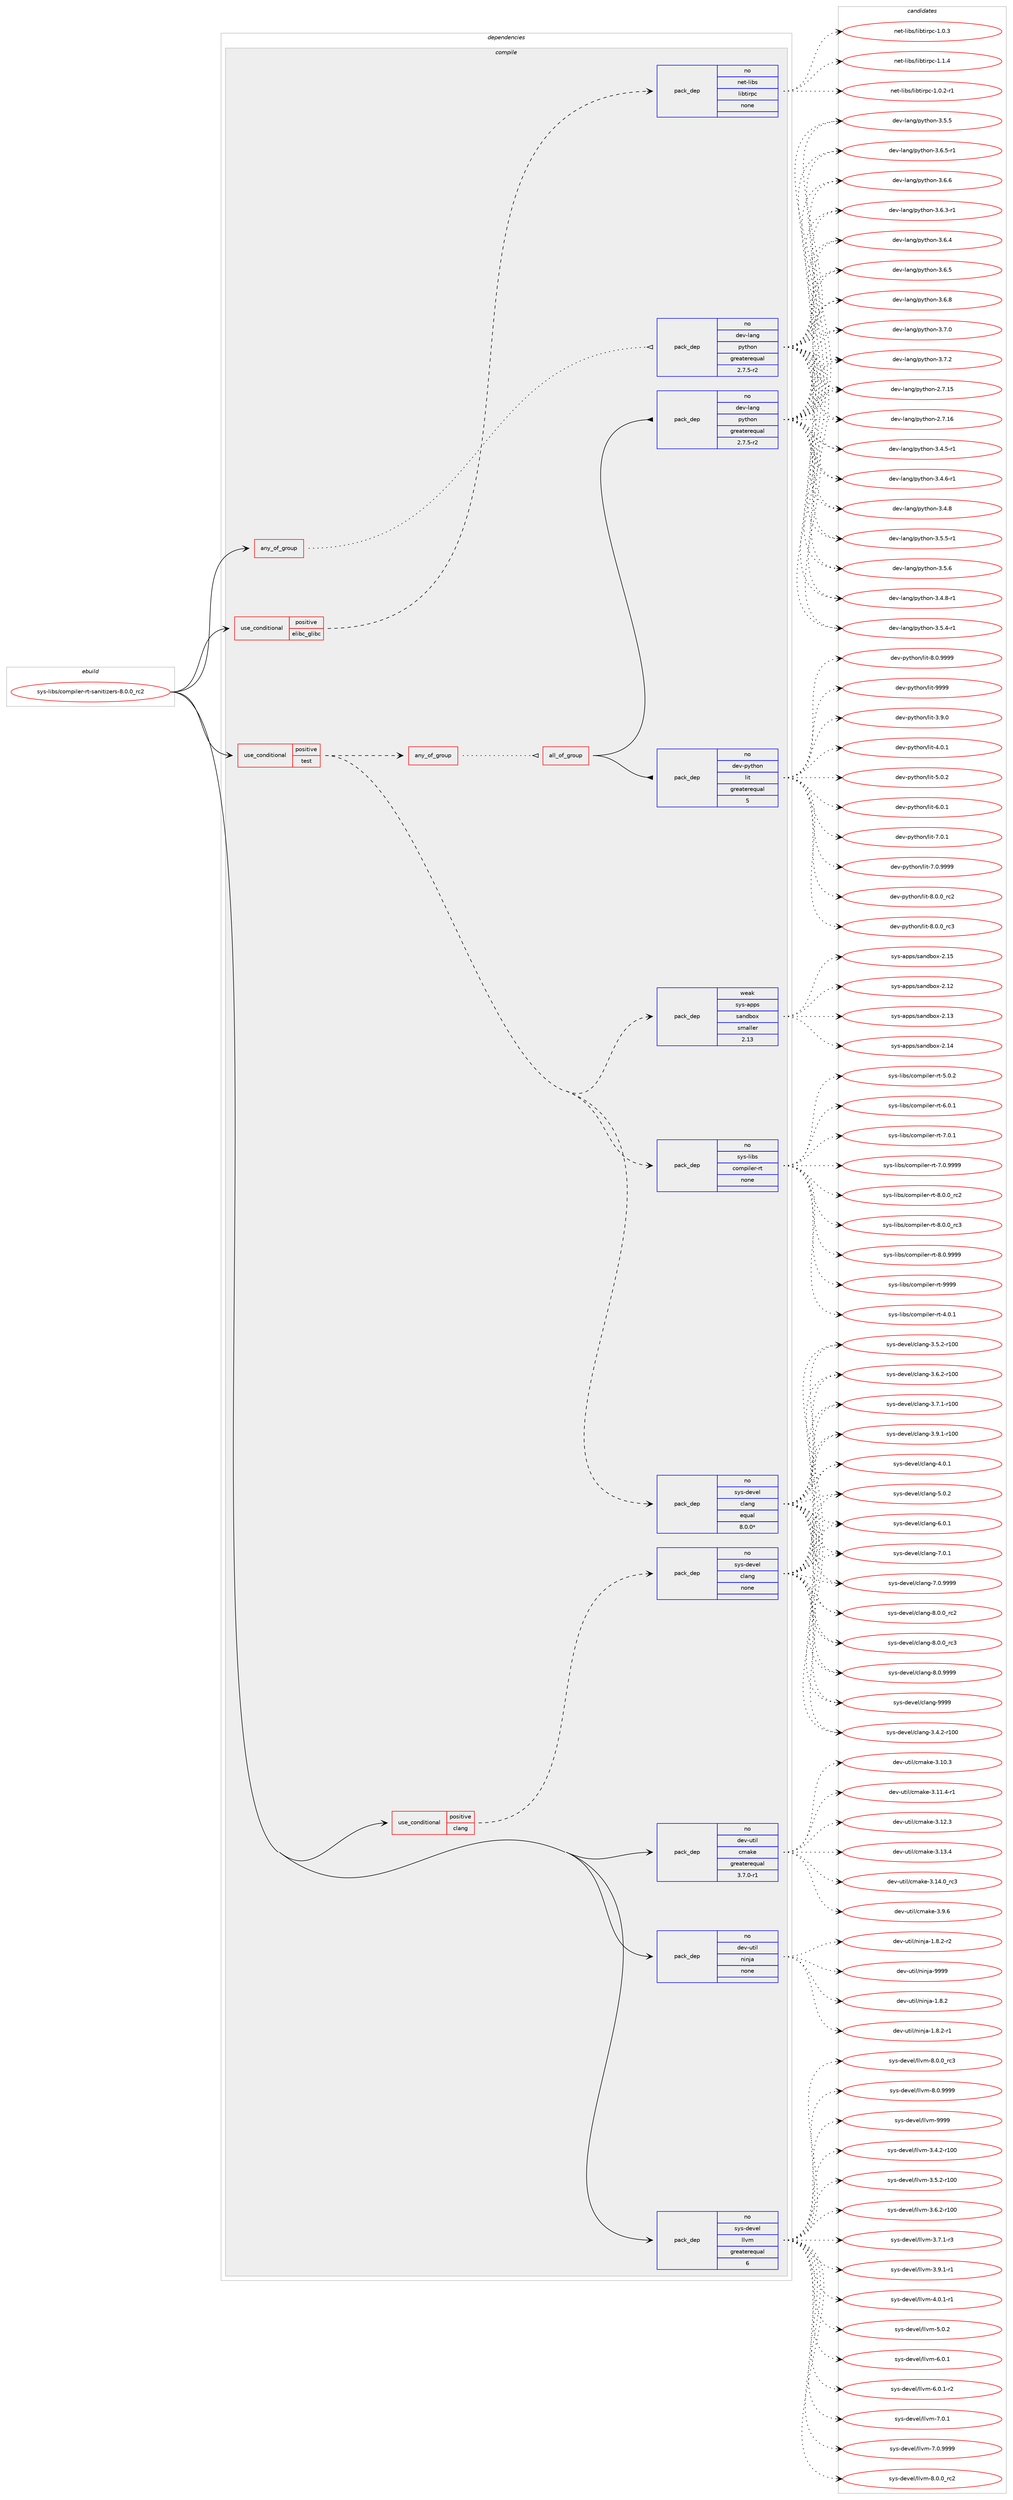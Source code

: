 digraph prolog {

# *************
# Graph options
# *************

newrank=true;
concentrate=true;
compound=true;
graph [rankdir=LR,fontname=Helvetica,fontsize=10,ranksep=1.5];#, ranksep=2.5, nodesep=0.2];
edge  [arrowhead=vee];
node  [fontname=Helvetica,fontsize=10];

# **********
# The ebuild
# **********

subgraph cluster_leftcol {
color=gray;
rank=same;
label=<<i>ebuild</i>>;
id [label="sys-libs/compiler-rt-sanitizers-8.0.0_rc2", color=red, width=4, href="../sys-libs/compiler-rt-sanitizers-8.0.0_rc2.svg"];
}

# ****************
# The dependencies
# ****************

subgraph cluster_midcol {
color=gray;
label=<<i>dependencies</i>>;
subgraph cluster_compile {
fillcolor="#eeeeee";
style=filled;
label=<<i>compile</i>>;
subgraph any27636 {
dependency1736494 [label=<<TABLE BORDER="0" CELLBORDER="1" CELLSPACING="0" CELLPADDING="4"><TR><TD CELLPADDING="10">any_of_group</TD></TR></TABLE>>, shape=none, color=red];subgraph pack1246460 {
dependency1736495 [label=<<TABLE BORDER="0" CELLBORDER="1" CELLSPACING="0" CELLPADDING="4" WIDTH="220"><TR><TD ROWSPAN="6" CELLPADDING="30">pack_dep</TD></TR><TR><TD WIDTH="110">no</TD></TR><TR><TD>dev-lang</TD></TR><TR><TD>python</TD></TR><TR><TD>greaterequal</TD></TR><TR><TD>2.7.5-r2</TD></TR></TABLE>>, shape=none, color=blue];
}
dependency1736494:e -> dependency1736495:w [weight=20,style="dotted",arrowhead="oinv"];
}
id:e -> dependency1736494:w [weight=20,style="solid",arrowhead="vee"];
subgraph cond461467 {
dependency1736496 [label=<<TABLE BORDER="0" CELLBORDER="1" CELLSPACING="0" CELLPADDING="4"><TR><TD ROWSPAN="3" CELLPADDING="10">use_conditional</TD></TR><TR><TD>positive</TD></TR><TR><TD>clang</TD></TR></TABLE>>, shape=none, color=red];
subgraph pack1246461 {
dependency1736497 [label=<<TABLE BORDER="0" CELLBORDER="1" CELLSPACING="0" CELLPADDING="4" WIDTH="220"><TR><TD ROWSPAN="6" CELLPADDING="30">pack_dep</TD></TR><TR><TD WIDTH="110">no</TD></TR><TR><TD>sys-devel</TD></TR><TR><TD>clang</TD></TR><TR><TD>none</TD></TR><TR><TD></TD></TR></TABLE>>, shape=none, color=blue];
}
dependency1736496:e -> dependency1736497:w [weight=20,style="dashed",arrowhead="vee"];
}
id:e -> dependency1736496:w [weight=20,style="solid",arrowhead="vee"];
subgraph cond461468 {
dependency1736498 [label=<<TABLE BORDER="0" CELLBORDER="1" CELLSPACING="0" CELLPADDING="4"><TR><TD ROWSPAN="3" CELLPADDING="10">use_conditional</TD></TR><TR><TD>positive</TD></TR><TR><TD>elibc_glibc</TD></TR></TABLE>>, shape=none, color=red];
subgraph pack1246462 {
dependency1736499 [label=<<TABLE BORDER="0" CELLBORDER="1" CELLSPACING="0" CELLPADDING="4" WIDTH="220"><TR><TD ROWSPAN="6" CELLPADDING="30">pack_dep</TD></TR><TR><TD WIDTH="110">no</TD></TR><TR><TD>net-libs</TD></TR><TR><TD>libtirpc</TD></TR><TR><TD>none</TD></TR><TR><TD></TD></TR></TABLE>>, shape=none, color=blue];
}
dependency1736498:e -> dependency1736499:w [weight=20,style="dashed",arrowhead="vee"];
}
id:e -> dependency1736498:w [weight=20,style="solid",arrowhead="vee"];
subgraph cond461469 {
dependency1736500 [label=<<TABLE BORDER="0" CELLBORDER="1" CELLSPACING="0" CELLPADDING="4"><TR><TD ROWSPAN="3" CELLPADDING="10">use_conditional</TD></TR><TR><TD>positive</TD></TR><TR><TD>test</TD></TR></TABLE>>, shape=none, color=red];
subgraph pack1246463 {
dependency1736501 [label=<<TABLE BORDER="0" CELLBORDER="1" CELLSPACING="0" CELLPADDING="4" WIDTH="220"><TR><TD ROWSPAN="6" CELLPADDING="30">pack_dep</TD></TR><TR><TD WIDTH="110">weak</TD></TR><TR><TD>sys-apps</TD></TR><TR><TD>sandbox</TD></TR><TR><TD>smaller</TD></TR><TR><TD>2.13</TD></TR></TABLE>>, shape=none, color=blue];
}
dependency1736500:e -> dependency1736501:w [weight=20,style="dashed",arrowhead="vee"];
subgraph any27637 {
dependency1736502 [label=<<TABLE BORDER="0" CELLBORDER="1" CELLSPACING="0" CELLPADDING="4"><TR><TD CELLPADDING="10">any_of_group</TD></TR></TABLE>>, shape=none, color=red];subgraph all934 {
dependency1736503 [label=<<TABLE BORDER="0" CELLBORDER="1" CELLSPACING="0" CELLPADDING="4"><TR><TD CELLPADDING="10">all_of_group</TD></TR></TABLE>>, shape=none, color=red];subgraph pack1246464 {
dependency1736504 [label=<<TABLE BORDER="0" CELLBORDER="1" CELLSPACING="0" CELLPADDING="4" WIDTH="220"><TR><TD ROWSPAN="6" CELLPADDING="30">pack_dep</TD></TR><TR><TD WIDTH="110">no</TD></TR><TR><TD>dev-lang</TD></TR><TR><TD>python</TD></TR><TR><TD>greaterequal</TD></TR><TR><TD>2.7.5-r2</TD></TR></TABLE>>, shape=none, color=blue];
}
dependency1736503:e -> dependency1736504:w [weight=20,style="solid",arrowhead="inv"];
subgraph pack1246465 {
dependency1736505 [label=<<TABLE BORDER="0" CELLBORDER="1" CELLSPACING="0" CELLPADDING="4" WIDTH="220"><TR><TD ROWSPAN="6" CELLPADDING="30">pack_dep</TD></TR><TR><TD WIDTH="110">no</TD></TR><TR><TD>dev-python</TD></TR><TR><TD>lit</TD></TR><TR><TD>greaterequal</TD></TR><TR><TD>5</TD></TR></TABLE>>, shape=none, color=blue];
}
dependency1736503:e -> dependency1736505:w [weight=20,style="solid",arrowhead="inv"];
}
dependency1736502:e -> dependency1736503:w [weight=20,style="dotted",arrowhead="oinv"];
}
dependency1736500:e -> dependency1736502:w [weight=20,style="dashed",arrowhead="vee"];
subgraph pack1246466 {
dependency1736506 [label=<<TABLE BORDER="0" CELLBORDER="1" CELLSPACING="0" CELLPADDING="4" WIDTH="220"><TR><TD ROWSPAN="6" CELLPADDING="30">pack_dep</TD></TR><TR><TD WIDTH="110">no</TD></TR><TR><TD>sys-devel</TD></TR><TR><TD>clang</TD></TR><TR><TD>equal</TD></TR><TR><TD>8.0.0*</TD></TR></TABLE>>, shape=none, color=blue];
}
dependency1736500:e -> dependency1736506:w [weight=20,style="dashed",arrowhead="vee"];
subgraph pack1246467 {
dependency1736507 [label=<<TABLE BORDER="0" CELLBORDER="1" CELLSPACING="0" CELLPADDING="4" WIDTH="220"><TR><TD ROWSPAN="6" CELLPADDING="30">pack_dep</TD></TR><TR><TD WIDTH="110">no</TD></TR><TR><TD>sys-libs</TD></TR><TR><TD>compiler-rt</TD></TR><TR><TD>none</TD></TR><TR><TD></TD></TR></TABLE>>, shape=none, color=blue];
}
dependency1736500:e -> dependency1736507:w [weight=20,style="dashed",arrowhead="vee"];
}
id:e -> dependency1736500:w [weight=20,style="solid",arrowhead="vee"];
subgraph pack1246468 {
dependency1736508 [label=<<TABLE BORDER="0" CELLBORDER="1" CELLSPACING="0" CELLPADDING="4" WIDTH="220"><TR><TD ROWSPAN="6" CELLPADDING="30">pack_dep</TD></TR><TR><TD WIDTH="110">no</TD></TR><TR><TD>dev-util</TD></TR><TR><TD>cmake</TD></TR><TR><TD>greaterequal</TD></TR><TR><TD>3.7.0-r1</TD></TR></TABLE>>, shape=none, color=blue];
}
id:e -> dependency1736508:w [weight=20,style="solid",arrowhead="vee"];
subgraph pack1246469 {
dependency1736509 [label=<<TABLE BORDER="0" CELLBORDER="1" CELLSPACING="0" CELLPADDING="4" WIDTH="220"><TR><TD ROWSPAN="6" CELLPADDING="30">pack_dep</TD></TR><TR><TD WIDTH="110">no</TD></TR><TR><TD>dev-util</TD></TR><TR><TD>ninja</TD></TR><TR><TD>none</TD></TR><TR><TD></TD></TR></TABLE>>, shape=none, color=blue];
}
id:e -> dependency1736509:w [weight=20,style="solid",arrowhead="vee"];
subgraph pack1246470 {
dependency1736510 [label=<<TABLE BORDER="0" CELLBORDER="1" CELLSPACING="0" CELLPADDING="4" WIDTH="220"><TR><TD ROWSPAN="6" CELLPADDING="30">pack_dep</TD></TR><TR><TD WIDTH="110">no</TD></TR><TR><TD>sys-devel</TD></TR><TR><TD>llvm</TD></TR><TR><TD>greaterequal</TD></TR><TR><TD>6</TD></TR></TABLE>>, shape=none, color=blue];
}
id:e -> dependency1736510:w [weight=20,style="solid",arrowhead="vee"];
}
subgraph cluster_compileandrun {
fillcolor="#eeeeee";
style=filled;
label=<<i>compile and run</i>>;
}
subgraph cluster_run {
fillcolor="#eeeeee";
style=filled;
label=<<i>run</i>>;
}
}

# **************
# The candidates
# **************

subgraph cluster_choices {
rank=same;
color=gray;
label=<<i>candidates</i>>;

subgraph choice1246460 {
color=black;
nodesep=1;
choice10010111845108971101034711212111610411111045504655464953 [label="dev-lang/python-2.7.15", color=red, width=4,href="../dev-lang/python-2.7.15.svg"];
choice10010111845108971101034711212111610411111045504655464954 [label="dev-lang/python-2.7.16", color=red, width=4,href="../dev-lang/python-2.7.16.svg"];
choice1001011184510897110103471121211161041111104551465246534511449 [label="dev-lang/python-3.4.5-r1", color=red, width=4,href="../dev-lang/python-3.4.5-r1.svg"];
choice1001011184510897110103471121211161041111104551465246544511449 [label="dev-lang/python-3.4.6-r1", color=red, width=4,href="../dev-lang/python-3.4.6-r1.svg"];
choice100101118451089711010347112121116104111110455146524656 [label="dev-lang/python-3.4.8", color=red, width=4,href="../dev-lang/python-3.4.8.svg"];
choice1001011184510897110103471121211161041111104551465246564511449 [label="dev-lang/python-3.4.8-r1", color=red, width=4,href="../dev-lang/python-3.4.8-r1.svg"];
choice1001011184510897110103471121211161041111104551465346524511449 [label="dev-lang/python-3.5.4-r1", color=red, width=4,href="../dev-lang/python-3.5.4-r1.svg"];
choice100101118451089711010347112121116104111110455146534653 [label="dev-lang/python-3.5.5", color=red, width=4,href="../dev-lang/python-3.5.5.svg"];
choice1001011184510897110103471121211161041111104551465346534511449 [label="dev-lang/python-3.5.5-r1", color=red, width=4,href="../dev-lang/python-3.5.5-r1.svg"];
choice100101118451089711010347112121116104111110455146534654 [label="dev-lang/python-3.5.6", color=red, width=4,href="../dev-lang/python-3.5.6.svg"];
choice1001011184510897110103471121211161041111104551465446514511449 [label="dev-lang/python-3.6.3-r1", color=red, width=4,href="../dev-lang/python-3.6.3-r1.svg"];
choice100101118451089711010347112121116104111110455146544652 [label="dev-lang/python-3.6.4", color=red, width=4,href="../dev-lang/python-3.6.4.svg"];
choice100101118451089711010347112121116104111110455146544653 [label="dev-lang/python-3.6.5", color=red, width=4,href="../dev-lang/python-3.6.5.svg"];
choice1001011184510897110103471121211161041111104551465446534511449 [label="dev-lang/python-3.6.5-r1", color=red, width=4,href="../dev-lang/python-3.6.5-r1.svg"];
choice100101118451089711010347112121116104111110455146544654 [label="dev-lang/python-3.6.6", color=red, width=4,href="../dev-lang/python-3.6.6.svg"];
choice100101118451089711010347112121116104111110455146544656 [label="dev-lang/python-3.6.8", color=red, width=4,href="../dev-lang/python-3.6.8.svg"];
choice100101118451089711010347112121116104111110455146554648 [label="dev-lang/python-3.7.0", color=red, width=4,href="../dev-lang/python-3.7.0.svg"];
choice100101118451089711010347112121116104111110455146554650 [label="dev-lang/python-3.7.2", color=red, width=4,href="../dev-lang/python-3.7.2.svg"];
dependency1736495:e -> choice10010111845108971101034711212111610411111045504655464953:w [style=dotted,weight="100"];
dependency1736495:e -> choice10010111845108971101034711212111610411111045504655464954:w [style=dotted,weight="100"];
dependency1736495:e -> choice1001011184510897110103471121211161041111104551465246534511449:w [style=dotted,weight="100"];
dependency1736495:e -> choice1001011184510897110103471121211161041111104551465246544511449:w [style=dotted,weight="100"];
dependency1736495:e -> choice100101118451089711010347112121116104111110455146524656:w [style=dotted,weight="100"];
dependency1736495:e -> choice1001011184510897110103471121211161041111104551465246564511449:w [style=dotted,weight="100"];
dependency1736495:e -> choice1001011184510897110103471121211161041111104551465346524511449:w [style=dotted,weight="100"];
dependency1736495:e -> choice100101118451089711010347112121116104111110455146534653:w [style=dotted,weight="100"];
dependency1736495:e -> choice1001011184510897110103471121211161041111104551465346534511449:w [style=dotted,weight="100"];
dependency1736495:e -> choice100101118451089711010347112121116104111110455146534654:w [style=dotted,weight="100"];
dependency1736495:e -> choice1001011184510897110103471121211161041111104551465446514511449:w [style=dotted,weight="100"];
dependency1736495:e -> choice100101118451089711010347112121116104111110455146544652:w [style=dotted,weight="100"];
dependency1736495:e -> choice100101118451089711010347112121116104111110455146544653:w [style=dotted,weight="100"];
dependency1736495:e -> choice1001011184510897110103471121211161041111104551465446534511449:w [style=dotted,weight="100"];
dependency1736495:e -> choice100101118451089711010347112121116104111110455146544654:w [style=dotted,weight="100"];
dependency1736495:e -> choice100101118451089711010347112121116104111110455146544656:w [style=dotted,weight="100"];
dependency1736495:e -> choice100101118451089711010347112121116104111110455146554648:w [style=dotted,weight="100"];
dependency1736495:e -> choice100101118451089711010347112121116104111110455146554650:w [style=dotted,weight="100"];
}
subgraph choice1246461 {
color=black;
nodesep=1;
choice1151211154510010111810110847991089711010345514652465045114494848 [label="sys-devel/clang-3.4.2-r100", color=red, width=4,href="../sys-devel/clang-3.4.2-r100.svg"];
choice1151211154510010111810110847991089711010345514653465045114494848 [label="sys-devel/clang-3.5.2-r100", color=red, width=4,href="../sys-devel/clang-3.5.2-r100.svg"];
choice1151211154510010111810110847991089711010345514654465045114494848 [label="sys-devel/clang-3.6.2-r100", color=red, width=4,href="../sys-devel/clang-3.6.2-r100.svg"];
choice1151211154510010111810110847991089711010345514655464945114494848 [label="sys-devel/clang-3.7.1-r100", color=red, width=4,href="../sys-devel/clang-3.7.1-r100.svg"];
choice1151211154510010111810110847991089711010345514657464945114494848 [label="sys-devel/clang-3.9.1-r100", color=red, width=4,href="../sys-devel/clang-3.9.1-r100.svg"];
choice11512111545100101118101108479910897110103455246484649 [label="sys-devel/clang-4.0.1", color=red, width=4,href="../sys-devel/clang-4.0.1.svg"];
choice11512111545100101118101108479910897110103455346484650 [label="sys-devel/clang-5.0.2", color=red, width=4,href="../sys-devel/clang-5.0.2.svg"];
choice11512111545100101118101108479910897110103455446484649 [label="sys-devel/clang-6.0.1", color=red, width=4,href="../sys-devel/clang-6.0.1.svg"];
choice11512111545100101118101108479910897110103455546484649 [label="sys-devel/clang-7.0.1", color=red, width=4,href="../sys-devel/clang-7.0.1.svg"];
choice11512111545100101118101108479910897110103455546484657575757 [label="sys-devel/clang-7.0.9999", color=red, width=4,href="../sys-devel/clang-7.0.9999.svg"];
choice11512111545100101118101108479910897110103455646484648951149950 [label="sys-devel/clang-8.0.0_rc2", color=red, width=4,href="../sys-devel/clang-8.0.0_rc2.svg"];
choice11512111545100101118101108479910897110103455646484648951149951 [label="sys-devel/clang-8.0.0_rc3", color=red, width=4,href="../sys-devel/clang-8.0.0_rc3.svg"];
choice11512111545100101118101108479910897110103455646484657575757 [label="sys-devel/clang-8.0.9999", color=red, width=4,href="../sys-devel/clang-8.0.9999.svg"];
choice115121115451001011181011084799108971101034557575757 [label="sys-devel/clang-9999", color=red, width=4,href="../sys-devel/clang-9999.svg"];
dependency1736497:e -> choice1151211154510010111810110847991089711010345514652465045114494848:w [style=dotted,weight="100"];
dependency1736497:e -> choice1151211154510010111810110847991089711010345514653465045114494848:w [style=dotted,weight="100"];
dependency1736497:e -> choice1151211154510010111810110847991089711010345514654465045114494848:w [style=dotted,weight="100"];
dependency1736497:e -> choice1151211154510010111810110847991089711010345514655464945114494848:w [style=dotted,weight="100"];
dependency1736497:e -> choice1151211154510010111810110847991089711010345514657464945114494848:w [style=dotted,weight="100"];
dependency1736497:e -> choice11512111545100101118101108479910897110103455246484649:w [style=dotted,weight="100"];
dependency1736497:e -> choice11512111545100101118101108479910897110103455346484650:w [style=dotted,weight="100"];
dependency1736497:e -> choice11512111545100101118101108479910897110103455446484649:w [style=dotted,weight="100"];
dependency1736497:e -> choice11512111545100101118101108479910897110103455546484649:w [style=dotted,weight="100"];
dependency1736497:e -> choice11512111545100101118101108479910897110103455546484657575757:w [style=dotted,weight="100"];
dependency1736497:e -> choice11512111545100101118101108479910897110103455646484648951149950:w [style=dotted,weight="100"];
dependency1736497:e -> choice11512111545100101118101108479910897110103455646484648951149951:w [style=dotted,weight="100"];
dependency1736497:e -> choice11512111545100101118101108479910897110103455646484657575757:w [style=dotted,weight="100"];
dependency1736497:e -> choice115121115451001011181011084799108971101034557575757:w [style=dotted,weight="100"];
}
subgraph choice1246462 {
color=black;
nodesep=1;
choice11010111645108105981154710810598116105114112994549464846504511449 [label="net-libs/libtirpc-1.0.2-r1", color=red, width=4,href="../net-libs/libtirpc-1.0.2-r1.svg"];
choice1101011164510810598115471081059811610511411299454946484651 [label="net-libs/libtirpc-1.0.3", color=red, width=4,href="../net-libs/libtirpc-1.0.3.svg"];
choice1101011164510810598115471081059811610511411299454946494652 [label="net-libs/libtirpc-1.1.4", color=red, width=4,href="../net-libs/libtirpc-1.1.4.svg"];
dependency1736499:e -> choice11010111645108105981154710810598116105114112994549464846504511449:w [style=dotted,weight="100"];
dependency1736499:e -> choice1101011164510810598115471081059811610511411299454946484651:w [style=dotted,weight="100"];
dependency1736499:e -> choice1101011164510810598115471081059811610511411299454946494652:w [style=dotted,weight="100"];
}
subgraph choice1246463 {
color=black;
nodesep=1;
choice11512111545971121121154711597110100981111204550464950 [label="sys-apps/sandbox-2.12", color=red, width=4,href="../sys-apps/sandbox-2.12.svg"];
choice11512111545971121121154711597110100981111204550464951 [label="sys-apps/sandbox-2.13", color=red, width=4,href="../sys-apps/sandbox-2.13.svg"];
choice11512111545971121121154711597110100981111204550464952 [label="sys-apps/sandbox-2.14", color=red, width=4,href="../sys-apps/sandbox-2.14.svg"];
choice11512111545971121121154711597110100981111204550464953 [label="sys-apps/sandbox-2.15", color=red, width=4,href="../sys-apps/sandbox-2.15.svg"];
dependency1736501:e -> choice11512111545971121121154711597110100981111204550464950:w [style=dotted,weight="100"];
dependency1736501:e -> choice11512111545971121121154711597110100981111204550464951:w [style=dotted,weight="100"];
dependency1736501:e -> choice11512111545971121121154711597110100981111204550464952:w [style=dotted,weight="100"];
dependency1736501:e -> choice11512111545971121121154711597110100981111204550464953:w [style=dotted,weight="100"];
}
subgraph choice1246464 {
color=black;
nodesep=1;
choice10010111845108971101034711212111610411111045504655464953 [label="dev-lang/python-2.7.15", color=red, width=4,href="../dev-lang/python-2.7.15.svg"];
choice10010111845108971101034711212111610411111045504655464954 [label="dev-lang/python-2.7.16", color=red, width=4,href="../dev-lang/python-2.7.16.svg"];
choice1001011184510897110103471121211161041111104551465246534511449 [label="dev-lang/python-3.4.5-r1", color=red, width=4,href="../dev-lang/python-3.4.5-r1.svg"];
choice1001011184510897110103471121211161041111104551465246544511449 [label="dev-lang/python-3.4.6-r1", color=red, width=4,href="../dev-lang/python-3.4.6-r1.svg"];
choice100101118451089711010347112121116104111110455146524656 [label="dev-lang/python-3.4.8", color=red, width=4,href="../dev-lang/python-3.4.8.svg"];
choice1001011184510897110103471121211161041111104551465246564511449 [label="dev-lang/python-3.4.8-r1", color=red, width=4,href="../dev-lang/python-3.4.8-r1.svg"];
choice1001011184510897110103471121211161041111104551465346524511449 [label="dev-lang/python-3.5.4-r1", color=red, width=4,href="../dev-lang/python-3.5.4-r1.svg"];
choice100101118451089711010347112121116104111110455146534653 [label="dev-lang/python-3.5.5", color=red, width=4,href="../dev-lang/python-3.5.5.svg"];
choice1001011184510897110103471121211161041111104551465346534511449 [label="dev-lang/python-3.5.5-r1", color=red, width=4,href="../dev-lang/python-3.5.5-r1.svg"];
choice100101118451089711010347112121116104111110455146534654 [label="dev-lang/python-3.5.6", color=red, width=4,href="../dev-lang/python-3.5.6.svg"];
choice1001011184510897110103471121211161041111104551465446514511449 [label="dev-lang/python-3.6.3-r1", color=red, width=4,href="../dev-lang/python-3.6.3-r1.svg"];
choice100101118451089711010347112121116104111110455146544652 [label="dev-lang/python-3.6.4", color=red, width=4,href="../dev-lang/python-3.6.4.svg"];
choice100101118451089711010347112121116104111110455146544653 [label="dev-lang/python-3.6.5", color=red, width=4,href="../dev-lang/python-3.6.5.svg"];
choice1001011184510897110103471121211161041111104551465446534511449 [label="dev-lang/python-3.6.5-r1", color=red, width=4,href="../dev-lang/python-3.6.5-r1.svg"];
choice100101118451089711010347112121116104111110455146544654 [label="dev-lang/python-3.6.6", color=red, width=4,href="../dev-lang/python-3.6.6.svg"];
choice100101118451089711010347112121116104111110455146544656 [label="dev-lang/python-3.6.8", color=red, width=4,href="../dev-lang/python-3.6.8.svg"];
choice100101118451089711010347112121116104111110455146554648 [label="dev-lang/python-3.7.0", color=red, width=4,href="../dev-lang/python-3.7.0.svg"];
choice100101118451089711010347112121116104111110455146554650 [label="dev-lang/python-3.7.2", color=red, width=4,href="../dev-lang/python-3.7.2.svg"];
dependency1736504:e -> choice10010111845108971101034711212111610411111045504655464953:w [style=dotted,weight="100"];
dependency1736504:e -> choice10010111845108971101034711212111610411111045504655464954:w [style=dotted,weight="100"];
dependency1736504:e -> choice1001011184510897110103471121211161041111104551465246534511449:w [style=dotted,weight="100"];
dependency1736504:e -> choice1001011184510897110103471121211161041111104551465246544511449:w [style=dotted,weight="100"];
dependency1736504:e -> choice100101118451089711010347112121116104111110455146524656:w [style=dotted,weight="100"];
dependency1736504:e -> choice1001011184510897110103471121211161041111104551465246564511449:w [style=dotted,weight="100"];
dependency1736504:e -> choice1001011184510897110103471121211161041111104551465346524511449:w [style=dotted,weight="100"];
dependency1736504:e -> choice100101118451089711010347112121116104111110455146534653:w [style=dotted,weight="100"];
dependency1736504:e -> choice1001011184510897110103471121211161041111104551465346534511449:w [style=dotted,weight="100"];
dependency1736504:e -> choice100101118451089711010347112121116104111110455146534654:w [style=dotted,weight="100"];
dependency1736504:e -> choice1001011184510897110103471121211161041111104551465446514511449:w [style=dotted,weight="100"];
dependency1736504:e -> choice100101118451089711010347112121116104111110455146544652:w [style=dotted,weight="100"];
dependency1736504:e -> choice100101118451089711010347112121116104111110455146544653:w [style=dotted,weight="100"];
dependency1736504:e -> choice1001011184510897110103471121211161041111104551465446534511449:w [style=dotted,weight="100"];
dependency1736504:e -> choice100101118451089711010347112121116104111110455146544654:w [style=dotted,weight="100"];
dependency1736504:e -> choice100101118451089711010347112121116104111110455146544656:w [style=dotted,weight="100"];
dependency1736504:e -> choice100101118451089711010347112121116104111110455146554648:w [style=dotted,weight="100"];
dependency1736504:e -> choice100101118451089711010347112121116104111110455146554650:w [style=dotted,weight="100"];
}
subgraph choice1246465 {
color=black;
nodesep=1;
choice1001011184511212111610411111047108105116455146574648 [label="dev-python/lit-3.9.0", color=red, width=4,href="../dev-python/lit-3.9.0.svg"];
choice1001011184511212111610411111047108105116455246484649 [label="dev-python/lit-4.0.1", color=red, width=4,href="../dev-python/lit-4.0.1.svg"];
choice1001011184511212111610411111047108105116455346484650 [label="dev-python/lit-5.0.2", color=red, width=4,href="../dev-python/lit-5.0.2.svg"];
choice1001011184511212111610411111047108105116455446484649 [label="dev-python/lit-6.0.1", color=red, width=4,href="../dev-python/lit-6.0.1.svg"];
choice1001011184511212111610411111047108105116455546484649 [label="dev-python/lit-7.0.1", color=red, width=4,href="../dev-python/lit-7.0.1.svg"];
choice1001011184511212111610411111047108105116455546484657575757 [label="dev-python/lit-7.0.9999", color=red, width=4,href="../dev-python/lit-7.0.9999.svg"];
choice1001011184511212111610411111047108105116455646484648951149950 [label="dev-python/lit-8.0.0_rc2", color=red, width=4,href="../dev-python/lit-8.0.0_rc2.svg"];
choice1001011184511212111610411111047108105116455646484648951149951 [label="dev-python/lit-8.0.0_rc3", color=red, width=4,href="../dev-python/lit-8.0.0_rc3.svg"];
choice1001011184511212111610411111047108105116455646484657575757 [label="dev-python/lit-8.0.9999", color=red, width=4,href="../dev-python/lit-8.0.9999.svg"];
choice10010111845112121116104111110471081051164557575757 [label="dev-python/lit-9999", color=red, width=4,href="../dev-python/lit-9999.svg"];
dependency1736505:e -> choice1001011184511212111610411111047108105116455146574648:w [style=dotted,weight="100"];
dependency1736505:e -> choice1001011184511212111610411111047108105116455246484649:w [style=dotted,weight="100"];
dependency1736505:e -> choice1001011184511212111610411111047108105116455346484650:w [style=dotted,weight="100"];
dependency1736505:e -> choice1001011184511212111610411111047108105116455446484649:w [style=dotted,weight="100"];
dependency1736505:e -> choice1001011184511212111610411111047108105116455546484649:w [style=dotted,weight="100"];
dependency1736505:e -> choice1001011184511212111610411111047108105116455546484657575757:w [style=dotted,weight="100"];
dependency1736505:e -> choice1001011184511212111610411111047108105116455646484648951149950:w [style=dotted,weight="100"];
dependency1736505:e -> choice1001011184511212111610411111047108105116455646484648951149951:w [style=dotted,weight="100"];
dependency1736505:e -> choice1001011184511212111610411111047108105116455646484657575757:w [style=dotted,weight="100"];
dependency1736505:e -> choice10010111845112121116104111110471081051164557575757:w [style=dotted,weight="100"];
}
subgraph choice1246466 {
color=black;
nodesep=1;
choice1151211154510010111810110847991089711010345514652465045114494848 [label="sys-devel/clang-3.4.2-r100", color=red, width=4,href="../sys-devel/clang-3.4.2-r100.svg"];
choice1151211154510010111810110847991089711010345514653465045114494848 [label="sys-devel/clang-3.5.2-r100", color=red, width=4,href="../sys-devel/clang-3.5.2-r100.svg"];
choice1151211154510010111810110847991089711010345514654465045114494848 [label="sys-devel/clang-3.6.2-r100", color=red, width=4,href="../sys-devel/clang-3.6.2-r100.svg"];
choice1151211154510010111810110847991089711010345514655464945114494848 [label="sys-devel/clang-3.7.1-r100", color=red, width=4,href="../sys-devel/clang-3.7.1-r100.svg"];
choice1151211154510010111810110847991089711010345514657464945114494848 [label="sys-devel/clang-3.9.1-r100", color=red, width=4,href="../sys-devel/clang-3.9.1-r100.svg"];
choice11512111545100101118101108479910897110103455246484649 [label="sys-devel/clang-4.0.1", color=red, width=4,href="../sys-devel/clang-4.0.1.svg"];
choice11512111545100101118101108479910897110103455346484650 [label="sys-devel/clang-5.0.2", color=red, width=4,href="../sys-devel/clang-5.0.2.svg"];
choice11512111545100101118101108479910897110103455446484649 [label="sys-devel/clang-6.0.1", color=red, width=4,href="../sys-devel/clang-6.0.1.svg"];
choice11512111545100101118101108479910897110103455546484649 [label="sys-devel/clang-7.0.1", color=red, width=4,href="../sys-devel/clang-7.0.1.svg"];
choice11512111545100101118101108479910897110103455546484657575757 [label="sys-devel/clang-7.0.9999", color=red, width=4,href="../sys-devel/clang-7.0.9999.svg"];
choice11512111545100101118101108479910897110103455646484648951149950 [label="sys-devel/clang-8.0.0_rc2", color=red, width=4,href="../sys-devel/clang-8.0.0_rc2.svg"];
choice11512111545100101118101108479910897110103455646484648951149951 [label="sys-devel/clang-8.0.0_rc3", color=red, width=4,href="../sys-devel/clang-8.0.0_rc3.svg"];
choice11512111545100101118101108479910897110103455646484657575757 [label="sys-devel/clang-8.0.9999", color=red, width=4,href="../sys-devel/clang-8.0.9999.svg"];
choice115121115451001011181011084799108971101034557575757 [label="sys-devel/clang-9999", color=red, width=4,href="../sys-devel/clang-9999.svg"];
dependency1736506:e -> choice1151211154510010111810110847991089711010345514652465045114494848:w [style=dotted,weight="100"];
dependency1736506:e -> choice1151211154510010111810110847991089711010345514653465045114494848:w [style=dotted,weight="100"];
dependency1736506:e -> choice1151211154510010111810110847991089711010345514654465045114494848:w [style=dotted,weight="100"];
dependency1736506:e -> choice1151211154510010111810110847991089711010345514655464945114494848:w [style=dotted,weight="100"];
dependency1736506:e -> choice1151211154510010111810110847991089711010345514657464945114494848:w [style=dotted,weight="100"];
dependency1736506:e -> choice11512111545100101118101108479910897110103455246484649:w [style=dotted,weight="100"];
dependency1736506:e -> choice11512111545100101118101108479910897110103455346484650:w [style=dotted,weight="100"];
dependency1736506:e -> choice11512111545100101118101108479910897110103455446484649:w [style=dotted,weight="100"];
dependency1736506:e -> choice11512111545100101118101108479910897110103455546484649:w [style=dotted,weight="100"];
dependency1736506:e -> choice11512111545100101118101108479910897110103455546484657575757:w [style=dotted,weight="100"];
dependency1736506:e -> choice11512111545100101118101108479910897110103455646484648951149950:w [style=dotted,weight="100"];
dependency1736506:e -> choice11512111545100101118101108479910897110103455646484648951149951:w [style=dotted,weight="100"];
dependency1736506:e -> choice11512111545100101118101108479910897110103455646484657575757:w [style=dotted,weight="100"];
dependency1736506:e -> choice115121115451001011181011084799108971101034557575757:w [style=dotted,weight="100"];
}
subgraph choice1246467 {
color=black;
nodesep=1;
choice1151211154510810598115479911110911210510810111445114116455246484649 [label="sys-libs/compiler-rt-4.0.1", color=red, width=4,href="../sys-libs/compiler-rt-4.0.1.svg"];
choice1151211154510810598115479911110911210510810111445114116455346484650 [label="sys-libs/compiler-rt-5.0.2", color=red, width=4,href="../sys-libs/compiler-rt-5.0.2.svg"];
choice1151211154510810598115479911110911210510810111445114116455446484649 [label="sys-libs/compiler-rt-6.0.1", color=red, width=4,href="../sys-libs/compiler-rt-6.0.1.svg"];
choice1151211154510810598115479911110911210510810111445114116455546484649 [label="sys-libs/compiler-rt-7.0.1", color=red, width=4,href="../sys-libs/compiler-rt-7.0.1.svg"];
choice1151211154510810598115479911110911210510810111445114116455546484657575757 [label="sys-libs/compiler-rt-7.0.9999", color=red, width=4,href="../sys-libs/compiler-rt-7.0.9999.svg"];
choice1151211154510810598115479911110911210510810111445114116455646484648951149950 [label="sys-libs/compiler-rt-8.0.0_rc2", color=red, width=4,href="../sys-libs/compiler-rt-8.0.0_rc2.svg"];
choice1151211154510810598115479911110911210510810111445114116455646484648951149951 [label="sys-libs/compiler-rt-8.0.0_rc3", color=red, width=4,href="../sys-libs/compiler-rt-8.0.0_rc3.svg"];
choice1151211154510810598115479911110911210510810111445114116455646484657575757 [label="sys-libs/compiler-rt-8.0.9999", color=red, width=4,href="../sys-libs/compiler-rt-8.0.9999.svg"];
choice11512111545108105981154799111109112105108101114451141164557575757 [label="sys-libs/compiler-rt-9999", color=red, width=4,href="../sys-libs/compiler-rt-9999.svg"];
dependency1736507:e -> choice1151211154510810598115479911110911210510810111445114116455246484649:w [style=dotted,weight="100"];
dependency1736507:e -> choice1151211154510810598115479911110911210510810111445114116455346484650:w [style=dotted,weight="100"];
dependency1736507:e -> choice1151211154510810598115479911110911210510810111445114116455446484649:w [style=dotted,weight="100"];
dependency1736507:e -> choice1151211154510810598115479911110911210510810111445114116455546484649:w [style=dotted,weight="100"];
dependency1736507:e -> choice1151211154510810598115479911110911210510810111445114116455546484657575757:w [style=dotted,weight="100"];
dependency1736507:e -> choice1151211154510810598115479911110911210510810111445114116455646484648951149950:w [style=dotted,weight="100"];
dependency1736507:e -> choice1151211154510810598115479911110911210510810111445114116455646484648951149951:w [style=dotted,weight="100"];
dependency1736507:e -> choice1151211154510810598115479911110911210510810111445114116455646484657575757:w [style=dotted,weight="100"];
dependency1736507:e -> choice11512111545108105981154799111109112105108101114451141164557575757:w [style=dotted,weight="100"];
}
subgraph choice1246468 {
color=black;
nodesep=1;
choice1001011184511711610510847991099710710145514649484651 [label="dev-util/cmake-3.10.3", color=red, width=4,href="../dev-util/cmake-3.10.3.svg"];
choice10010111845117116105108479910997107101455146494946524511449 [label="dev-util/cmake-3.11.4-r1", color=red, width=4,href="../dev-util/cmake-3.11.4-r1.svg"];
choice1001011184511711610510847991099710710145514649504651 [label="dev-util/cmake-3.12.3", color=red, width=4,href="../dev-util/cmake-3.12.3.svg"];
choice1001011184511711610510847991099710710145514649514652 [label="dev-util/cmake-3.13.4", color=red, width=4,href="../dev-util/cmake-3.13.4.svg"];
choice1001011184511711610510847991099710710145514649524648951149951 [label="dev-util/cmake-3.14.0_rc3", color=red, width=4,href="../dev-util/cmake-3.14.0_rc3.svg"];
choice10010111845117116105108479910997107101455146574654 [label="dev-util/cmake-3.9.6", color=red, width=4,href="../dev-util/cmake-3.9.6.svg"];
dependency1736508:e -> choice1001011184511711610510847991099710710145514649484651:w [style=dotted,weight="100"];
dependency1736508:e -> choice10010111845117116105108479910997107101455146494946524511449:w [style=dotted,weight="100"];
dependency1736508:e -> choice1001011184511711610510847991099710710145514649504651:w [style=dotted,weight="100"];
dependency1736508:e -> choice1001011184511711610510847991099710710145514649514652:w [style=dotted,weight="100"];
dependency1736508:e -> choice1001011184511711610510847991099710710145514649524648951149951:w [style=dotted,weight="100"];
dependency1736508:e -> choice10010111845117116105108479910997107101455146574654:w [style=dotted,weight="100"];
}
subgraph choice1246469 {
color=black;
nodesep=1;
choice100101118451171161051084711010511010697454946564650 [label="dev-util/ninja-1.8.2", color=red, width=4,href="../dev-util/ninja-1.8.2.svg"];
choice1001011184511711610510847110105110106974549465646504511449 [label="dev-util/ninja-1.8.2-r1", color=red, width=4,href="../dev-util/ninja-1.8.2-r1.svg"];
choice1001011184511711610510847110105110106974549465646504511450 [label="dev-util/ninja-1.8.2-r2", color=red, width=4,href="../dev-util/ninja-1.8.2-r2.svg"];
choice1001011184511711610510847110105110106974557575757 [label="dev-util/ninja-9999", color=red, width=4,href="../dev-util/ninja-9999.svg"];
dependency1736509:e -> choice100101118451171161051084711010511010697454946564650:w [style=dotted,weight="100"];
dependency1736509:e -> choice1001011184511711610510847110105110106974549465646504511449:w [style=dotted,weight="100"];
dependency1736509:e -> choice1001011184511711610510847110105110106974549465646504511450:w [style=dotted,weight="100"];
dependency1736509:e -> choice1001011184511711610510847110105110106974557575757:w [style=dotted,weight="100"];
}
subgraph choice1246470 {
color=black;
nodesep=1;
choice115121115451001011181011084710810811810945514652465045114494848 [label="sys-devel/llvm-3.4.2-r100", color=red, width=4,href="../sys-devel/llvm-3.4.2-r100.svg"];
choice115121115451001011181011084710810811810945514653465045114494848 [label="sys-devel/llvm-3.5.2-r100", color=red, width=4,href="../sys-devel/llvm-3.5.2-r100.svg"];
choice115121115451001011181011084710810811810945514654465045114494848 [label="sys-devel/llvm-3.6.2-r100", color=red, width=4,href="../sys-devel/llvm-3.6.2-r100.svg"];
choice11512111545100101118101108471081081181094551465546494511451 [label="sys-devel/llvm-3.7.1-r3", color=red, width=4,href="../sys-devel/llvm-3.7.1-r3.svg"];
choice11512111545100101118101108471081081181094551465746494511449 [label="sys-devel/llvm-3.9.1-r1", color=red, width=4,href="../sys-devel/llvm-3.9.1-r1.svg"];
choice11512111545100101118101108471081081181094552464846494511449 [label="sys-devel/llvm-4.0.1-r1", color=red, width=4,href="../sys-devel/llvm-4.0.1-r1.svg"];
choice1151211154510010111810110847108108118109455346484650 [label="sys-devel/llvm-5.0.2", color=red, width=4,href="../sys-devel/llvm-5.0.2.svg"];
choice1151211154510010111810110847108108118109455446484649 [label="sys-devel/llvm-6.0.1", color=red, width=4,href="../sys-devel/llvm-6.0.1.svg"];
choice11512111545100101118101108471081081181094554464846494511450 [label="sys-devel/llvm-6.0.1-r2", color=red, width=4,href="../sys-devel/llvm-6.0.1-r2.svg"];
choice1151211154510010111810110847108108118109455546484649 [label="sys-devel/llvm-7.0.1", color=red, width=4,href="../sys-devel/llvm-7.0.1.svg"];
choice1151211154510010111810110847108108118109455546484657575757 [label="sys-devel/llvm-7.0.9999", color=red, width=4,href="../sys-devel/llvm-7.0.9999.svg"];
choice1151211154510010111810110847108108118109455646484648951149950 [label="sys-devel/llvm-8.0.0_rc2", color=red, width=4,href="../sys-devel/llvm-8.0.0_rc2.svg"];
choice1151211154510010111810110847108108118109455646484648951149951 [label="sys-devel/llvm-8.0.0_rc3", color=red, width=4,href="../sys-devel/llvm-8.0.0_rc3.svg"];
choice1151211154510010111810110847108108118109455646484657575757 [label="sys-devel/llvm-8.0.9999", color=red, width=4,href="../sys-devel/llvm-8.0.9999.svg"];
choice11512111545100101118101108471081081181094557575757 [label="sys-devel/llvm-9999", color=red, width=4,href="../sys-devel/llvm-9999.svg"];
dependency1736510:e -> choice115121115451001011181011084710810811810945514652465045114494848:w [style=dotted,weight="100"];
dependency1736510:e -> choice115121115451001011181011084710810811810945514653465045114494848:w [style=dotted,weight="100"];
dependency1736510:e -> choice115121115451001011181011084710810811810945514654465045114494848:w [style=dotted,weight="100"];
dependency1736510:e -> choice11512111545100101118101108471081081181094551465546494511451:w [style=dotted,weight="100"];
dependency1736510:e -> choice11512111545100101118101108471081081181094551465746494511449:w [style=dotted,weight="100"];
dependency1736510:e -> choice11512111545100101118101108471081081181094552464846494511449:w [style=dotted,weight="100"];
dependency1736510:e -> choice1151211154510010111810110847108108118109455346484650:w [style=dotted,weight="100"];
dependency1736510:e -> choice1151211154510010111810110847108108118109455446484649:w [style=dotted,weight="100"];
dependency1736510:e -> choice11512111545100101118101108471081081181094554464846494511450:w [style=dotted,weight="100"];
dependency1736510:e -> choice1151211154510010111810110847108108118109455546484649:w [style=dotted,weight="100"];
dependency1736510:e -> choice1151211154510010111810110847108108118109455546484657575757:w [style=dotted,weight="100"];
dependency1736510:e -> choice1151211154510010111810110847108108118109455646484648951149950:w [style=dotted,weight="100"];
dependency1736510:e -> choice1151211154510010111810110847108108118109455646484648951149951:w [style=dotted,weight="100"];
dependency1736510:e -> choice1151211154510010111810110847108108118109455646484657575757:w [style=dotted,weight="100"];
dependency1736510:e -> choice11512111545100101118101108471081081181094557575757:w [style=dotted,weight="100"];
}
}

}
